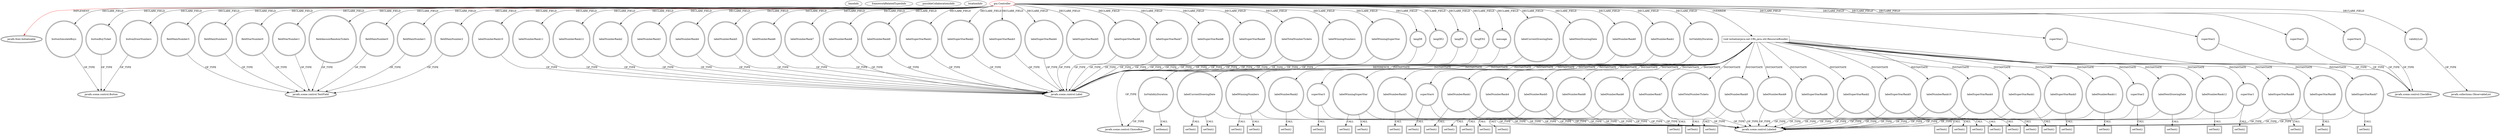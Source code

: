 digraph {
baseInfo[graphId=4315,category="extension_graph",isAnonymous=false,possibleRelation=false]
frameworkRelatedTypesInfo[0="javafx.fxml.Initializable"]
possibleCollaborationsInfo[]
locationInfo[projectName="stoeffu-LotterySystem",filePath="/stoeffu-LotterySystem/LotterySystem-master/src/gui/Controller.java",contextSignature="Controller",graphId="4315"]
0[label="gui.Controller",vertexType="ROOT_CLIENT_CLASS_DECLARATION",isFrameworkType=false,color=red]
1[label="javafx.fxml.Initializable",vertexType="FRAMEWORK_INTERFACE_TYPE",isFrameworkType=true,peripheries=2]
2[label="buttonBuyTicket",vertexType="FIELD_DECLARATION",isFrameworkType=true,peripheries=2,shape=circle]
3[label="javafx.scene.control.Button",vertexType="FRAMEWORK_CLASS_TYPE",isFrameworkType=true,peripheries=2]
4[label="buttonDrawNumbers",vertexType="FIELD_DECLARATION",isFrameworkType=true,peripheries=2,shape=circle]
6[label="buttonSimulateBuys",vertexType="FIELD_DECLARATION",isFrameworkType=true,peripheries=2,shape=circle]
8[label="fieldAmountRandomTickets",vertexType="FIELD_DECLARATION",isFrameworkType=true,peripheries=2,shape=circle]
9[label="javafx.scene.control.TextField",vertexType="FRAMEWORK_CLASS_TYPE",isFrameworkType=true,peripheries=2]
10[label="fieldMainNumber0",vertexType="FIELD_DECLARATION",isFrameworkType=true,peripheries=2,shape=circle]
12[label="fieldMainNumber1",vertexType="FIELD_DECLARATION",isFrameworkType=true,peripheries=2,shape=circle]
14[label="fieldMainNumber2",vertexType="FIELD_DECLARATION",isFrameworkType=true,peripheries=2,shape=circle]
16[label="fieldMainNumber3",vertexType="FIELD_DECLARATION",isFrameworkType=true,peripheries=2,shape=circle]
18[label="fieldMainNumber4",vertexType="FIELD_DECLARATION",isFrameworkType=true,peripheries=2,shape=circle]
20[label="fieldStarNumber0",vertexType="FIELD_DECLARATION",isFrameworkType=true,peripheries=2,shape=circle]
22[label="fieldStarNumber1",vertexType="FIELD_DECLARATION",isFrameworkType=true,peripheries=2,shape=circle]
24[label="labelCurrentDrawingDate",vertexType="FIELD_DECLARATION",isFrameworkType=true,peripheries=2,shape=circle]
25[label="javafx.scene.control.Label",vertexType="FRAMEWORK_CLASS_TYPE",isFrameworkType=true,peripheries=2]
26[label="labelNextDrawingDate",vertexType="FIELD_DECLARATION",isFrameworkType=true,peripheries=2,shape=circle]
28[label="labelNumberRank0",vertexType="FIELD_DECLARATION",isFrameworkType=true,peripheries=2,shape=circle]
30[label="labelNumberRank1",vertexType="FIELD_DECLARATION",isFrameworkType=true,peripheries=2,shape=circle]
32[label="labelNumberRank10",vertexType="FIELD_DECLARATION",isFrameworkType=true,peripheries=2,shape=circle]
34[label="labelNumberRank11",vertexType="FIELD_DECLARATION",isFrameworkType=true,peripheries=2,shape=circle]
36[label="labelNumberRank12",vertexType="FIELD_DECLARATION",isFrameworkType=true,peripheries=2,shape=circle]
38[label="labelNumberRank2",vertexType="FIELD_DECLARATION",isFrameworkType=true,peripheries=2,shape=circle]
40[label="labelNumberRank3",vertexType="FIELD_DECLARATION",isFrameworkType=true,peripheries=2,shape=circle]
42[label="labelNumberRank4",vertexType="FIELD_DECLARATION",isFrameworkType=true,peripheries=2,shape=circle]
44[label="labelNumberRank5",vertexType="FIELD_DECLARATION",isFrameworkType=true,peripheries=2,shape=circle]
46[label="labelNumberRank6",vertexType="FIELD_DECLARATION",isFrameworkType=true,peripheries=2,shape=circle]
48[label="labelNumberRank7",vertexType="FIELD_DECLARATION",isFrameworkType=true,peripheries=2,shape=circle]
50[label="labelNumberRank8",vertexType="FIELD_DECLARATION",isFrameworkType=true,peripheries=2,shape=circle]
52[label="labelNumberRank9",vertexType="FIELD_DECLARATION",isFrameworkType=true,peripheries=2,shape=circle]
54[label="labelSuperStarRank1",vertexType="FIELD_DECLARATION",isFrameworkType=true,peripheries=2,shape=circle]
56[label="labelSuperStarRank2",vertexType="FIELD_DECLARATION",isFrameworkType=true,peripheries=2,shape=circle]
58[label="labelSuperStarRank3",vertexType="FIELD_DECLARATION",isFrameworkType=true,peripheries=2,shape=circle]
60[label="labelSuperStarRank4",vertexType="FIELD_DECLARATION",isFrameworkType=true,peripheries=2,shape=circle]
62[label="labelSuperStarRank5",vertexType="FIELD_DECLARATION",isFrameworkType=true,peripheries=2,shape=circle]
64[label="labelSuperStarRank6",vertexType="FIELD_DECLARATION",isFrameworkType=true,peripheries=2,shape=circle]
66[label="labelSuperStarRank7",vertexType="FIELD_DECLARATION",isFrameworkType=true,peripheries=2,shape=circle]
68[label="labelSuperStarRank8",vertexType="FIELD_DECLARATION",isFrameworkType=true,peripheries=2,shape=circle]
70[label="labelSuperStarRank9",vertexType="FIELD_DECLARATION",isFrameworkType=true,peripheries=2,shape=circle]
72[label="labelTotalNumberTickets",vertexType="FIELD_DECLARATION",isFrameworkType=true,peripheries=2,shape=circle]
74[label="labelWinningNumbers",vertexType="FIELD_DECLARATION",isFrameworkType=true,peripheries=2,shape=circle]
76[label="labelWinningSuperStar",vertexType="FIELD_DECLARATION",isFrameworkType=true,peripheries=2,shape=circle]
78[label="langDE",vertexType="FIELD_DECLARATION",isFrameworkType=true,peripheries=2,shape=circle]
80[label="langDE2",vertexType="FIELD_DECLARATION",isFrameworkType=true,peripheries=2,shape=circle]
82[label="langEN",vertexType="FIELD_DECLARATION",isFrameworkType=true,peripheries=2,shape=circle]
84[label="langEN2",vertexType="FIELD_DECLARATION",isFrameworkType=true,peripheries=2,shape=circle]
86[label="listValidityDuration",vertexType="FIELD_DECLARATION",isFrameworkType=true,peripheries=2,shape=circle]
87[label="javafx.scene.control.ChoiceBox",vertexType="FRAMEWORK_CLASS_TYPE",isFrameworkType=true,peripheries=2]
88[label="message",vertexType="FIELD_DECLARATION",isFrameworkType=true,peripheries=2,shape=circle]
90[label="superStar1",vertexType="FIELD_DECLARATION",isFrameworkType=true,peripheries=2,shape=circle]
91[label="javafx.scene.control.CheckBox",vertexType="FRAMEWORK_CLASS_TYPE",isFrameworkType=true,peripheries=2]
92[label="superStar2",vertexType="FIELD_DECLARATION",isFrameworkType=true,peripheries=2,shape=circle]
94[label="superStar3",vertexType="FIELD_DECLARATION",isFrameworkType=true,peripheries=2,shape=circle]
96[label="superStar4",vertexType="FIELD_DECLARATION",isFrameworkType=true,peripheries=2,shape=circle]
98[label="validityList",vertexType="FIELD_DECLARATION",isFrameworkType=true,peripheries=2,shape=circle]
99[label="javafx.collections.ObservableList",vertexType="FRAMEWORK_INTERFACE_TYPE",isFrameworkType=true,peripheries=2]
100[label="void initialize(java.net.URL,java.util.ResourceBundle)",vertexType="OVERRIDING_METHOD_DECLARATION",isFrameworkType=false,shape=box]
101[label="labelNextDrawingDate",vertexType="VARIABLE_EXPRESION",isFrameworkType=true,peripheries=2,shape=circle]
103[label="javafx.scene.control.Labeled",vertexType="FRAMEWORK_CLASS_TYPE",isFrameworkType=true,peripheries=2]
102[label="setText()",vertexType="INSIDE_CALL",isFrameworkType=true,peripheries=2,shape=box]
104[label="superStar1",vertexType="VARIABLE_EXPRESION",isFrameworkType=true,peripheries=2,shape=circle]
105[label="setText()",vertexType="INSIDE_CALL",isFrameworkType=true,peripheries=2,shape=box]
107[label="superStar2",vertexType="VARIABLE_EXPRESION",isFrameworkType=true,peripheries=2,shape=circle]
108[label="setText()",vertexType="INSIDE_CALL",isFrameworkType=true,peripheries=2,shape=box]
110[label="superStar3",vertexType="VARIABLE_EXPRESION",isFrameworkType=true,peripheries=2,shape=circle]
111[label="setText()",vertexType="INSIDE_CALL",isFrameworkType=true,peripheries=2,shape=box]
113[label="superStar4",vertexType="VARIABLE_EXPRESION",isFrameworkType=true,peripheries=2,shape=circle]
114[label="setText()",vertexType="INSIDE_CALL",isFrameworkType=true,peripheries=2,shape=box]
116[label="listValidityDuration",vertexType="VARIABLE_EXPRESION",isFrameworkType=true,peripheries=2,shape=circle]
117[label="setItems()",vertexType="INSIDE_CALL",isFrameworkType=true,peripheries=2,shape=box]
119[label="labelCurrentDrawingDate",vertexType="VARIABLE_EXPRESION",isFrameworkType=true,peripheries=2,shape=circle]
120[label="setText()",vertexType="INSIDE_CALL",isFrameworkType=true,peripheries=2,shape=box]
122[label="labelWinningNumbers",vertexType="VARIABLE_EXPRESION",isFrameworkType=true,peripheries=2,shape=circle]
123[label="setText()",vertexType="INSIDE_CALL",isFrameworkType=true,peripheries=2,shape=box]
125[label="labelWinningSuperStar",vertexType="VARIABLE_EXPRESION",isFrameworkType=true,peripheries=2,shape=circle]
126[label="setText()",vertexType="INSIDE_CALL",isFrameworkType=true,peripheries=2,shape=box]
129[label="setText()",vertexType="INSIDE_CALL",isFrameworkType=true,peripheries=2,shape=box]
131[label="setText()",vertexType="INSIDE_CALL",isFrameworkType=true,peripheries=2,shape=box]
133[label="setText()",vertexType="INSIDE_CALL",isFrameworkType=true,peripheries=2,shape=box]
134[label="labelTotalNumberTickets",vertexType="VARIABLE_EXPRESION",isFrameworkType=true,peripheries=2,shape=circle]
135[label="setText()",vertexType="INSIDE_CALL",isFrameworkType=true,peripheries=2,shape=box]
137[label="labelNumberRank0",vertexType="VARIABLE_EXPRESION",isFrameworkType=true,peripheries=2,shape=circle]
138[label="setText()",vertexType="INSIDE_CALL",isFrameworkType=true,peripheries=2,shape=box]
140[label="labelNumberRank1",vertexType="VARIABLE_EXPRESION",isFrameworkType=true,peripheries=2,shape=circle]
141[label="setText()",vertexType="INSIDE_CALL",isFrameworkType=true,peripheries=2,shape=box]
143[label="labelNumberRank2",vertexType="VARIABLE_EXPRESION",isFrameworkType=true,peripheries=2,shape=circle]
144[label="setText()",vertexType="INSIDE_CALL",isFrameworkType=true,peripheries=2,shape=box]
146[label="labelNumberRank3",vertexType="VARIABLE_EXPRESION",isFrameworkType=true,peripheries=2,shape=circle]
147[label="setText()",vertexType="INSIDE_CALL",isFrameworkType=true,peripheries=2,shape=box]
149[label="labelNumberRank4",vertexType="VARIABLE_EXPRESION",isFrameworkType=true,peripheries=2,shape=circle]
150[label="setText()",vertexType="INSIDE_CALL",isFrameworkType=true,peripheries=2,shape=box]
152[label="labelNumberRank5",vertexType="VARIABLE_EXPRESION",isFrameworkType=true,peripheries=2,shape=circle]
153[label="setText()",vertexType="INSIDE_CALL",isFrameworkType=true,peripheries=2,shape=box]
155[label="labelNumberRank6",vertexType="VARIABLE_EXPRESION",isFrameworkType=true,peripheries=2,shape=circle]
156[label="setText()",vertexType="INSIDE_CALL",isFrameworkType=true,peripheries=2,shape=box]
158[label="labelNumberRank7",vertexType="VARIABLE_EXPRESION",isFrameworkType=true,peripheries=2,shape=circle]
159[label="setText()",vertexType="INSIDE_CALL",isFrameworkType=true,peripheries=2,shape=box]
161[label="labelNumberRank8",vertexType="VARIABLE_EXPRESION",isFrameworkType=true,peripheries=2,shape=circle]
162[label="setText()",vertexType="INSIDE_CALL",isFrameworkType=true,peripheries=2,shape=box]
164[label="labelNumberRank9",vertexType="VARIABLE_EXPRESION",isFrameworkType=true,peripheries=2,shape=circle]
165[label="setText()",vertexType="INSIDE_CALL",isFrameworkType=true,peripheries=2,shape=box]
167[label="labelNumberRank10",vertexType="VARIABLE_EXPRESION",isFrameworkType=true,peripheries=2,shape=circle]
168[label="setText()",vertexType="INSIDE_CALL",isFrameworkType=true,peripheries=2,shape=box]
170[label="labelNumberRank11",vertexType="VARIABLE_EXPRESION",isFrameworkType=true,peripheries=2,shape=circle]
171[label="setText()",vertexType="INSIDE_CALL",isFrameworkType=true,peripheries=2,shape=box]
173[label="labelNumberRank12",vertexType="VARIABLE_EXPRESION",isFrameworkType=true,peripheries=2,shape=circle]
174[label="setText()",vertexType="INSIDE_CALL",isFrameworkType=true,peripheries=2,shape=box]
176[label="labelSuperStarRank9",vertexType="VARIABLE_EXPRESION",isFrameworkType=true,peripheries=2,shape=circle]
177[label="setText()",vertexType="INSIDE_CALL",isFrameworkType=true,peripheries=2,shape=box]
179[label="labelSuperStarRank8",vertexType="VARIABLE_EXPRESION",isFrameworkType=true,peripheries=2,shape=circle]
180[label="setText()",vertexType="INSIDE_CALL",isFrameworkType=true,peripheries=2,shape=box]
182[label="labelSuperStarRank7",vertexType="VARIABLE_EXPRESION",isFrameworkType=true,peripheries=2,shape=circle]
183[label="setText()",vertexType="INSIDE_CALL",isFrameworkType=true,peripheries=2,shape=box]
185[label="labelSuperStarRank6",vertexType="VARIABLE_EXPRESION",isFrameworkType=true,peripheries=2,shape=circle]
186[label="setText()",vertexType="INSIDE_CALL",isFrameworkType=true,peripheries=2,shape=box]
188[label="labelSuperStarRank5",vertexType="VARIABLE_EXPRESION",isFrameworkType=true,peripheries=2,shape=circle]
189[label="setText()",vertexType="INSIDE_CALL",isFrameworkType=true,peripheries=2,shape=box]
191[label="labelSuperStarRank4",vertexType="VARIABLE_EXPRESION",isFrameworkType=true,peripheries=2,shape=circle]
192[label="setText()",vertexType="INSIDE_CALL",isFrameworkType=true,peripheries=2,shape=box]
194[label="labelSuperStarRank3",vertexType="VARIABLE_EXPRESION",isFrameworkType=true,peripheries=2,shape=circle]
195[label="setText()",vertexType="INSIDE_CALL",isFrameworkType=true,peripheries=2,shape=box]
197[label="labelSuperStarRank2",vertexType="VARIABLE_EXPRESION",isFrameworkType=true,peripheries=2,shape=circle]
198[label="setText()",vertexType="INSIDE_CALL",isFrameworkType=true,peripheries=2,shape=box]
200[label="labelSuperStarRank1",vertexType="VARIABLE_EXPRESION",isFrameworkType=true,peripheries=2,shape=circle]
201[label="setText()",vertexType="INSIDE_CALL",isFrameworkType=true,peripheries=2,shape=box]
0->1[label="IMPLEMENT",color=red]
0->2[label="DECLARE_FIELD"]
2->3[label="OF_TYPE"]
0->4[label="DECLARE_FIELD"]
4->3[label="OF_TYPE"]
0->6[label="DECLARE_FIELD"]
6->3[label="OF_TYPE"]
0->8[label="DECLARE_FIELD"]
8->9[label="OF_TYPE"]
0->10[label="DECLARE_FIELD"]
10->9[label="OF_TYPE"]
0->12[label="DECLARE_FIELD"]
12->9[label="OF_TYPE"]
0->14[label="DECLARE_FIELD"]
14->9[label="OF_TYPE"]
0->16[label="DECLARE_FIELD"]
16->9[label="OF_TYPE"]
0->18[label="DECLARE_FIELD"]
18->9[label="OF_TYPE"]
0->20[label="DECLARE_FIELD"]
20->9[label="OF_TYPE"]
0->22[label="DECLARE_FIELD"]
22->9[label="OF_TYPE"]
0->24[label="DECLARE_FIELD"]
24->25[label="OF_TYPE"]
0->26[label="DECLARE_FIELD"]
26->25[label="OF_TYPE"]
0->28[label="DECLARE_FIELD"]
28->25[label="OF_TYPE"]
0->30[label="DECLARE_FIELD"]
30->25[label="OF_TYPE"]
0->32[label="DECLARE_FIELD"]
32->25[label="OF_TYPE"]
0->34[label="DECLARE_FIELD"]
34->25[label="OF_TYPE"]
0->36[label="DECLARE_FIELD"]
36->25[label="OF_TYPE"]
0->38[label="DECLARE_FIELD"]
38->25[label="OF_TYPE"]
0->40[label="DECLARE_FIELD"]
40->25[label="OF_TYPE"]
0->42[label="DECLARE_FIELD"]
42->25[label="OF_TYPE"]
0->44[label="DECLARE_FIELD"]
44->25[label="OF_TYPE"]
0->46[label="DECLARE_FIELD"]
46->25[label="OF_TYPE"]
0->48[label="DECLARE_FIELD"]
48->25[label="OF_TYPE"]
0->50[label="DECLARE_FIELD"]
50->25[label="OF_TYPE"]
0->52[label="DECLARE_FIELD"]
52->25[label="OF_TYPE"]
0->54[label="DECLARE_FIELD"]
54->25[label="OF_TYPE"]
0->56[label="DECLARE_FIELD"]
56->25[label="OF_TYPE"]
0->58[label="DECLARE_FIELD"]
58->25[label="OF_TYPE"]
0->60[label="DECLARE_FIELD"]
60->25[label="OF_TYPE"]
0->62[label="DECLARE_FIELD"]
62->25[label="OF_TYPE"]
0->64[label="DECLARE_FIELD"]
64->25[label="OF_TYPE"]
0->66[label="DECLARE_FIELD"]
66->25[label="OF_TYPE"]
0->68[label="DECLARE_FIELD"]
68->25[label="OF_TYPE"]
0->70[label="DECLARE_FIELD"]
70->25[label="OF_TYPE"]
0->72[label="DECLARE_FIELD"]
72->25[label="OF_TYPE"]
0->74[label="DECLARE_FIELD"]
74->25[label="OF_TYPE"]
0->76[label="DECLARE_FIELD"]
76->25[label="OF_TYPE"]
0->78[label="DECLARE_FIELD"]
78->25[label="OF_TYPE"]
0->80[label="DECLARE_FIELD"]
80->25[label="OF_TYPE"]
0->82[label="DECLARE_FIELD"]
82->25[label="OF_TYPE"]
0->84[label="DECLARE_FIELD"]
84->25[label="OF_TYPE"]
0->86[label="DECLARE_FIELD"]
86->87[label="OF_TYPE"]
0->88[label="DECLARE_FIELD"]
88->25[label="OF_TYPE"]
0->90[label="DECLARE_FIELD"]
90->91[label="OF_TYPE"]
0->92[label="DECLARE_FIELD"]
92->91[label="OF_TYPE"]
0->94[label="DECLARE_FIELD"]
94->91[label="OF_TYPE"]
0->96[label="DECLARE_FIELD"]
96->91[label="OF_TYPE"]
0->98[label="DECLARE_FIELD"]
98->99[label="OF_TYPE"]
0->100[label="OVERRIDE"]
100->101[label="INSTANTIATE"]
101->103[label="OF_TYPE"]
101->102[label="CALL"]
100->104[label="INSTANTIATE"]
104->103[label="OF_TYPE"]
104->105[label="CALL"]
100->107[label="INSTANTIATE"]
107->103[label="OF_TYPE"]
107->108[label="CALL"]
100->110[label="INSTANTIATE"]
110->103[label="OF_TYPE"]
110->111[label="CALL"]
100->113[label="INSTANTIATE"]
113->103[label="OF_TYPE"]
113->114[label="CALL"]
100->116[label="INSTANTIATE"]
86->116[label="REFERENCE"]
116->87[label="OF_TYPE"]
116->117[label="CALL"]
100->119[label="INSTANTIATE"]
119->103[label="OF_TYPE"]
119->120[label="CALL"]
100->122[label="INSTANTIATE"]
122->103[label="OF_TYPE"]
122->123[label="CALL"]
100->125[label="INSTANTIATE"]
125->103[label="OF_TYPE"]
125->126[label="CALL"]
119->129[label="CALL"]
122->131[label="CALL"]
125->133[label="CALL"]
100->134[label="INSTANTIATE"]
134->103[label="OF_TYPE"]
134->135[label="CALL"]
100->137[label="INSTANTIATE"]
137->103[label="OF_TYPE"]
137->138[label="CALL"]
100->140[label="INSTANTIATE"]
140->103[label="OF_TYPE"]
140->141[label="CALL"]
100->143[label="INSTANTIATE"]
143->103[label="OF_TYPE"]
143->144[label="CALL"]
100->146[label="INSTANTIATE"]
146->103[label="OF_TYPE"]
146->147[label="CALL"]
100->149[label="INSTANTIATE"]
149->103[label="OF_TYPE"]
149->150[label="CALL"]
100->152[label="INSTANTIATE"]
152->103[label="OF_TYPE"]
152->153[label="CALL"]
100->155[label="INSTANTIATE"]
155->103[label="OF_TYPE"]
155->156[label="CALL"]
100->158[label="INSTANTIATE"]
158->103[label="OF_TYPE"]
158->159[label="CALL"]
100->161[label="INSTANTIATE"]
161->103[label="OF_TYPE"]
161->162[label="CALL"]
100->164[label="INSTANTIATE"]
164->103[label="OF_TYPE"]
164->165[label="CALL"]
100->167[label="INSTANTIATE"]
167->103[label="OF_TYPE"]
167->168[label="CALL"]
100->170[label="INSTANTIATE"]
170->103[label="OF_TYPE"]
170->171[label="CALL"]
100->173[label="INSTANTIATE"]
173->103[label="OF_TYPE"]
173->174[label="CALL"]
100->176[label="INSTANTIATE"]
176->103[label="OF_TYPE"]
176->177[label="CALL"]
100->179[label="INSTANTIATE"]
179->103[label="OF_TYPE"]
179->180[label="CALL"]
100->182[label="INSTANTIATE"]
182->103[label="OF_TYPE"]
182->183[label="CALL"]
100->185[label="INSTANTIATE"]
185->103[label="OF_TYPE"]
185->186[label="CALL"]
100->188[label="INSTANTIATE"]
188->103[label="OF_TYPE"]
188->189[label="CALL"]
100->191[label="INSTANTIATE"]
191->103[label="OF_TYPE"]
191->192[label="CALL"]
100->194[label="INSTANTIATE"]
194->103[label="OF_TYPE"]
194->195[label="CALL"]
100->197[label="INSTANTIATE"]
197->103[label="OF_TYPE"]
197->198[label="CALL"]
100->200[label="INSTANTIATE"]
200->103[label="OF_TYPE"]
200->201[label="CALL"]
}
